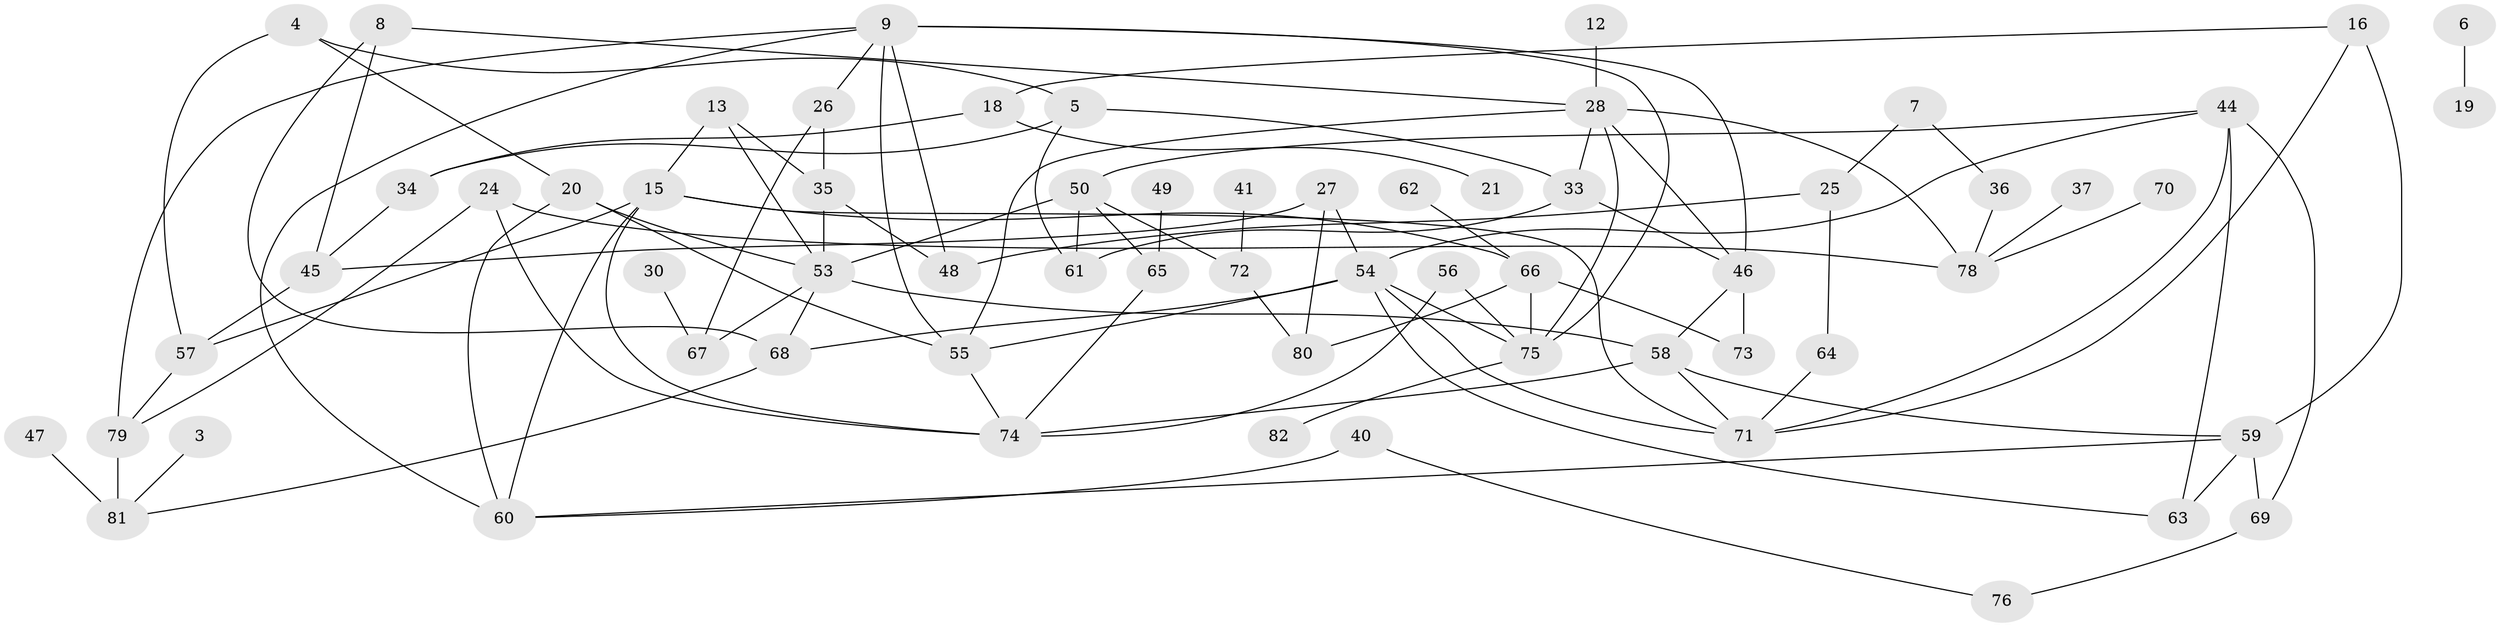 // original degree distribution, {4: 0.08888888888888889, 0: 0.11851851851851852, 1: 0.1925925925925926, 3: 0.18518518518518517, 2: 0.25925925925925924, 5: 0.1259259259259259, 6: 0.02962962962962963}
// Generated by graph-tools (version 1.1) at 2025/35/03/04/25 23:35:47]
// undirected, 64 vertices, 107 edges
graph export_dot {
  node [color=gray90,style=filled];
  3;
  4;
  5;
  6;
  7;
  8;
  9;
  12;
  13;
  15;
  16;
  18;
  19;
  20;
  21;
  24;
  25;
  26;
  27;
  28;
  30;
  33;
  34;
  35;
  36;
  37;
  40;
  41;
  44;
  45;
  46;
  47;
  48;
  49;
  50;
  53;
  54;
  55;
  56;
  57;
  58;
  59;
  60;
  61;
  62;
  63;
  64;
  65;
  66;
  67;
  68;
  69;
  70;
  71;
  72;
  73;
  74;
  75;
  76;
  78;
  79;
  80;
  81;
  82;
  3 -- 81 [weight=1.0];
  4 -- 5 [weight=1.0];
  4 -- 20 [weight=1.0];
  4 -- 57 [weight=1.0];
  5 -- 33 [weight=1.0];
  5 -- 34 [weight=1.0];
  5 -- 61 [weight=1.0];
  6 -- 19 [weight=1.0];
  7 -- 25 [weight=1.0];
  7 -- 36 [weight=1.0];
  8 -- 28 [weight=1.0];
  8 -- 45 [weight=1.0];
  8 -- 68 [weight=2.0];
  9 -- 26 [weight=1.0];
  9 -- 46 [weight=1.0];
  9 -- 48 [weight=1.0];
  9 -- 55 [weight=1.0];
  9 -- 60 [weight=1.0];
  9 -- 75 [weight=1.0];
  9 -- 79 [weight=1.0];
  12 -- 28 [weight=1.0];
  13 -- 15 [weight=1.0];
  13 -- 35 [weight=1.0];
  13 -- 53 [weight=1.0];
  15 -- 57 [weight=1.0];
  15 -- 60 [weight=1.0];
  15 -- 66 [weight=1.0];
  15 -- 71 [weight=1.0];
  15 -- 74 [weight=1.0];
  16 -- 18 [weight=1.0];
  16 -- 59 [weight=1.0];
  16 -- 71 [weight=1.0];
  18 -- 21 [weight=1.0];
  18 -- 34 [weight=1.0];
  20 -- 53 [weight=1.0];
  20 -- 55 [weight=2.0];
  20 -- 60 [weight=1.0];
  24 -- 74 [weight=1.0];
  24 -- 78 [weight=2.0];
  24 -- 79 [weight=1.0];
  25 -- 48 [weight=1.0];
  25 -- 64 [weight=1.0];
  26 -- 35 [weight=1.0];
  26 -- 67 [weight=1.0];
  27 -- 45 [weight=1.0];
  27 -- 54 [weight=1.0];
  27 -- 80 [weight=1.0];
  28 -- 33 [weight=1.0];
  28 -- 46 [weight=1.0];
  28 -- 55 [weight=1.0];
  28 -- 75 [weight=1.0];
  28 -- 78 [weight=1.0];
  30 -- 67 [weight=1.0];
  33 -- 46 [weight=1.0];
  33 -- 61 [weight=1.0];
  34 -- 45 [weight=1.0];
  35 -- 48 [weight=1.0];
  35 -- 53 [weight=1.0];
  36 -- 78 [weight=1.0];
  37 -- 78 [weight=1.0];
  40 -- 60 [weight=1.0];
  40 -- 76 [weight=1.0];
  41 -- 72 [weight=1.0];
  44 -- 50 [weight=1.0];
  44 -- 54 [weight=1.0];
  44 -- 63 [weight=1.0];
  44 -- 69 [weight=1.0];
  44 -- 71 [weight=1.0];
  45 -- 57 [weight=1.0];
  46 -- 58 [weight=1.0];
  46 -- 73 [weight=1.0];
  47 -- 81 [weight=1.0];
  49 -- 65 [weight=1.0];
  50 -- 53 [weight=1.0];
  50 -- 61 [weight=1.0];
  50 -- 65 [weight=1.0];
  50 -- 72 [weight=1.0];
  53 -- 58 [weight=1.0];
  53 -- 67 [weight=1.0];
  53 -- 68 [weight=1.0];
  54 -- 55 [weight=1.0];
  54 -- 63 [weight=1.0];
  54 -- 68 [weight=1.0];
  54 -- 71 [weight=1.0];
  54 -- 75 [weight=1.0];
  55 -- 74 [weight=1.0];
  56 -- 74 [weight=1.0];
  56 -- 75 [weight=1.0];
  57 -- 79 [weight=1.0];
  58 -- 59 [weight=1.0];
  58 -- 71 [weight=1.0];
  58 -- 74 [weight=1.0];
  59 -- 60 [weight=1.0];
  59 -- 63 [weight=1.0];
  59 -- 69 [weight=1.0];
  62 -- 66 [weight=1.0];
  64 -- 71 [weight=1.0];
  65 -- 74 [weight=1.0];
  66 -- 73 [weight=1.0];
  66 -- 75 [weight=1.0];
  66 -- 80 [weight=1.0];
  68 -- 81 [weight=1.0];
  69 -- 76 [weight=1.0];
  70 -- 78 [weight=1.0];
  72 -- 80 [weight=1.0];
  75 -- 82 [weight=1.0];
  79 -- 81 [weight=2.0];
}
